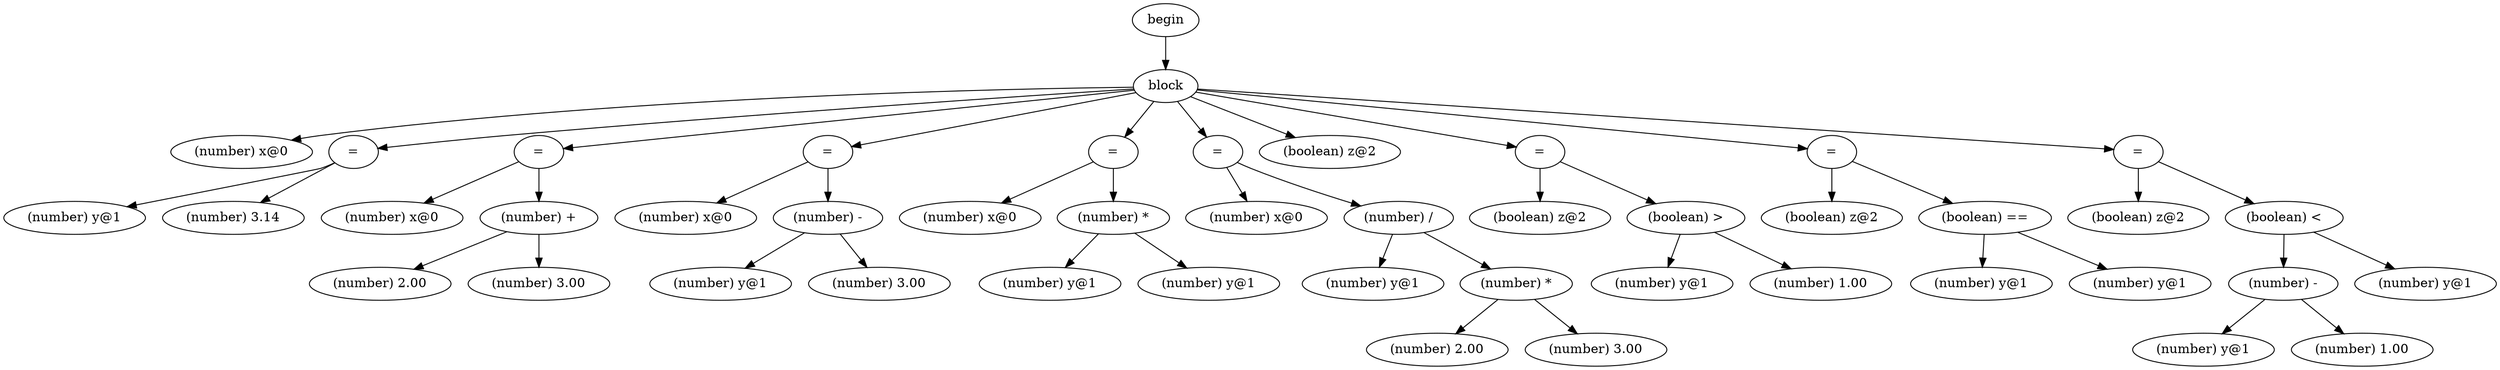 digraph {
graph [ordering="out"];
node0[label="begin"];
node1[label="block"];
node2[label="(number) x@0"];
node1 -> node2;
node3[label="="];
node4[label="(number) y@1"];
node3 -> node4;
node5[label="(number) 3.14"];
node3 -> node5;
node1 -> node3;
node6[label="="];
node7[label="(number) x@0"];
node6 -> node7;
node8[label="(number) +"];
node9[label="(number) 2.00"];
node8 -> node9;
node10[label="(number) 3.00"];
node8 -> node10;
node6 -> node8;
node1 -> node6;
node11[label="="];
node12[label="(number) x@0"];
node11 -> node12;
node13[label="(number) -"];
node14[label="(number) y@1"];
node13 -> node14;
node15[label="(number) 3.00"];
node13 -> node15;
node11 -> node13;
node1 -> node11;
node16[label="="];
node17[label="(number) x@0"];
node16 -> node17;
node18[label="(number) *"];
node19[label="(number) y@1"];
node18 -> node19;
node20[label="(number) y@1"];
node18 -> node20;
node16 -> node18;
node1 -> node16;
node21[label="="];
node22[label="(number) x@0"];
node21 -> node22;
node23[label="(number) /"];
node24[label="(number) y@1"];
node23 -> node24;
node25[label="(number) *"];
node26[label="(number) 2.00"];
node25 -> node26;
node27[label="(number) 3.00"];
node25 -> node27;
node23 -> node25;
node21 -> node23;
node1 -> node21;
node28[label="(boolean) z@2"];
node1 -> node28;
node29[label="="];
node30[label="(boolean) z@2"];
node29 -> node30;
node31[label="(boolean) >"];
node32[label="(number) y@1"];
node31 -> node32;
node33[label="(number) 1.00"];
node31 -> node33;
node29 -> node31;
node1 -> node29;
node34[label="="];
node35[label="(boolean) z@2"];
node34 -> node35;
node36[label="(boolean) =="];
node37[label="(number) y@1"];
node36 -> node37;
node38[label="(number) y@1"];
node36 -> node38;
node34 -> node36;
node1 -> node34;
node39[label="="];
node40[label="(boolean) z@2"];
node39 -> node40;
node41[label="(boolean) <"];
node42[label="(number) -"];
node43[label="(number) y@1"];
node42 -> node43;
node44[label="(number) 1.00"];
node42 -> node44;
node41 -> node42;
node45[label="(number) y@1"];
node41 -> node45;
node39 -> node41;
node1 -> node39;
node0 -> node1;
}
